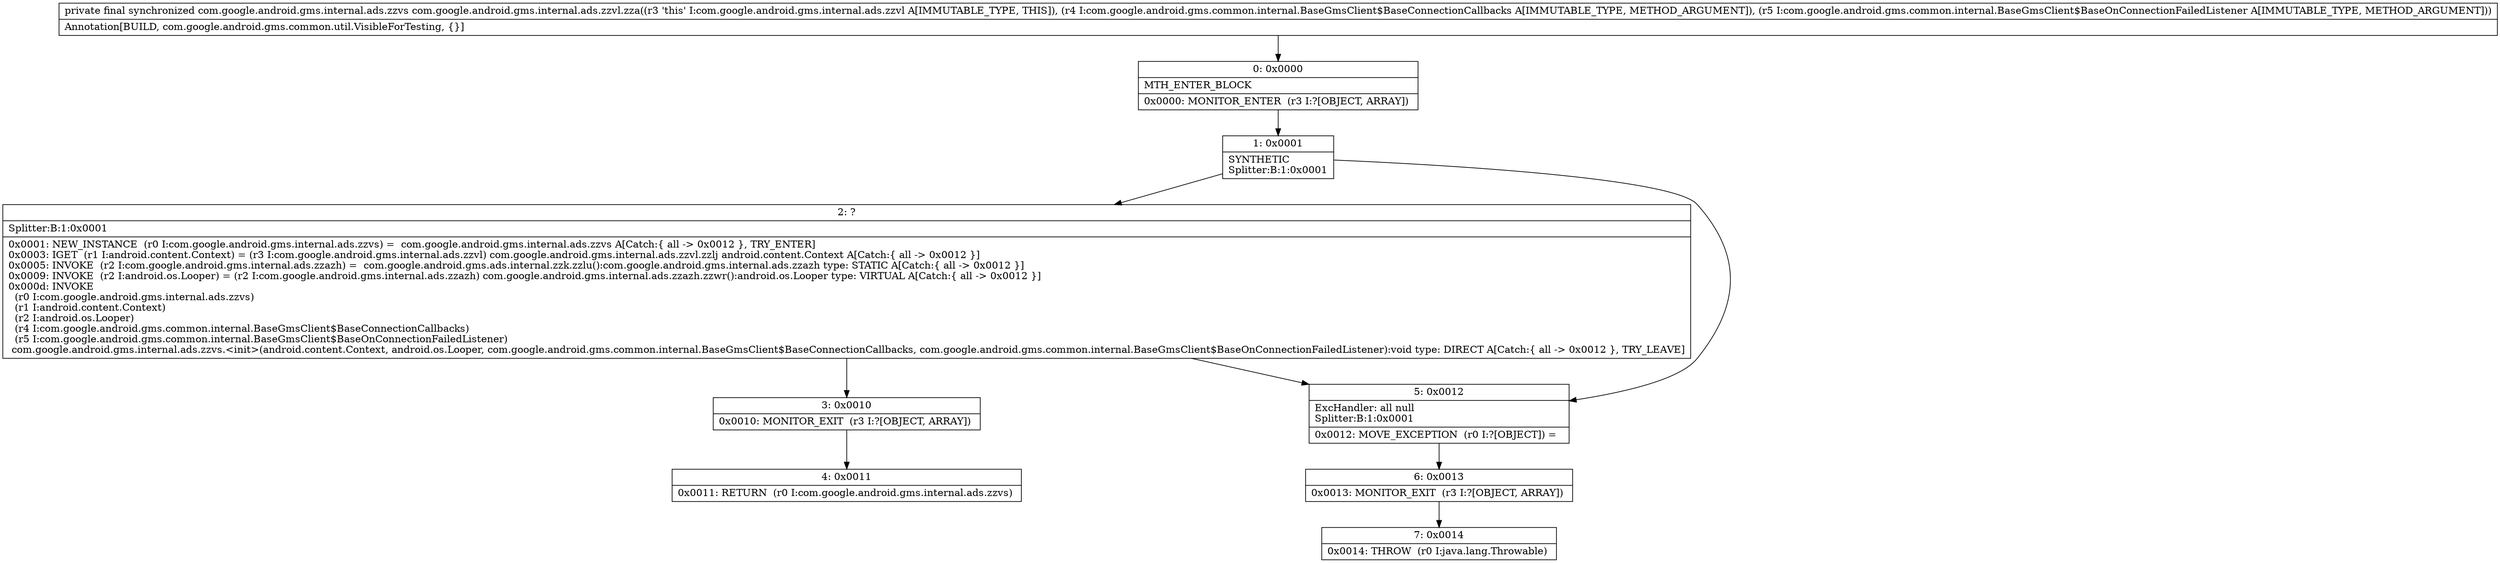 digraph "CFG forcom.google.android.gms.internal.ads.zzvl.zza(Lcom\/google\/android\/gms\/common\/internal\/BaseGmsClient$BaseConnectionCallbacks;Lcom\/google\/android\/gms\/common\/internal\/BaseGmsClient$BaseOnConnectionFailedListener;)Lcom\/google\/android\/gms\/internal\/ads\/zzvs;" {
Node_0 [shape=record,label="{0\:\ 0x0000|MTH_ENTER_BLOCK\l|0x0000: MONITOR_ENTER  (r3 I:?[OBJECT, ARRAY]) \l}"];
Node_1 [shape=record,label="{1\:\ 0x0001|SYNTHETIC\lSplitter:B:1:0x0001\l}"];
Node_2 [shape=record,label="{2\:\ ?|Splitter:B:1:0x0001\l|0x0001: NEW_INSTANCE  (r0 I:com.google.android.gms.internal.ads.zzvs) =  com.google.android.gms.internal.ads.zzvs A[Catch:\{ all \-\> 0x0012 \}, TRY_ENTER]\l0x0003: IGET  (r1 I:android.content.Context) = (r3 I:com.google.android.gms.internal.ads.zzvl) com.google.android.gms.internal.ads.zzvl.zzlj android.content.Context A[Catch:\{ all \-\> 0x0012 \}]\l0x0005: INVOKE  (r2 I:com.google.android.gms.internal.ads.zzazh) =  com.google.android.gms.ads.internal.zzk.zzlu():com.google.android.gms.internal.ads.zzazh type: STATIC A[Catch:\{ all \-\> 0x0012 \}]\l0x0009: INVOKE  (r2 I:android.os.Looper) = (r2 I:com.google.android.gms.internal.ads.zzazh) com.google.android.gms.internal.ads.zzazh.zzwr():android.os.Looper type: VIRTUAL A[Catch:\{ all \-\> 0x0012 \}]\l0x000d: INVOKE  \l  (r0 I:com.google.android.gms.internal.ads.zzvs)\l  (r1 I:android.content.Context)\l  (r2 I:android.os.Looper)\l  (r4 I:com.google.android.gms.common.internal.BaseGmsClient$BaseConnectionCallbacks)\l  (r5 I:com.google.android.gms.common.internal.BaseGmsClient$BaseOnConnectionFailedListener)\l com.google.android.gms.internal.ads.zzvs.\<init\>(android.content.Context, android.os.Looper, com.google.android.gms.common.internal.BaseGmsClient$BaseConnectionCallbacks, com.google.android.gms.common.internal.BaseGmsClient$BaseOnConnectionFailedListener):void type: DIRECT A[Catch:\{ all \-\> 0x0012 \}, TRY_LEAVE]\l}"];
Node_3 [shape=record,label="{3\:\ 0x0010|0x0010: MONITOR_EXIT  (r3 I:?[OBJECT, ARRAY]) \l}"];
Node_4 [shape=record,label="{4\:\ 0x0011|0x0011: RETURN  (r0 I:com.google.android.gms.internal.ads.zzvs) \l}"];
Node_5 [shape=record,label="{5\:\ 0x0012|ExcHandler: all null\lSplitter:B:1:0x0001\l|0x0012: MOVE_EXCEPTION  (r0 I:?[OBJECT]) =  \l}"];
Node_6 [shape=record,label="{6\:\ 0x0013|0x0013: MONITOR_EXIT  (r3 I:?[OBJECT, ARRAY]) \l}"];
Node_7 [shape=record,label="{7\:\ 0x0014|0x0014: THROW  (r0 I:java.lang.Throwable) \l}"];
MethodNode[shape=record,label="{private final synchronized com.google.android.gms.internal.ads.zzvs com.google.android.gms.internal.ads.zzvl.zza((r3 'this' I:com.google.android.gms.internal.ads.zzvl A[IMMUTABLE_TYPE, THIS]), (r4 I:com.google.android.gms.common.internal.BaseGmsClient$BaseConnectionCallbacks A[IMMUTABLE_TYPE, METHOD_ARGUMENT]), (r5 I:com.google.android.gms.common.internal.BaseGmsClient$BaseOnConnectionFailedListener A[IMMUTABLE_TYPE, METHOD_ARGUMENT]))  | Annotation[BUILD, com.google.android.gms.common.util.VisibleForTesting, \{\}]\l}"];
MethodNode -> Node_0;
Node_0 -> Node_1;
Node_1 -> Node_2;
Node_1 -> Node_5;
Node_2 -> Node_3;
Node_2 -> Node_5;
Node_3 -> Node_4;
Node_5 -> Node_6;
Node_6 -> Node_7;
}

